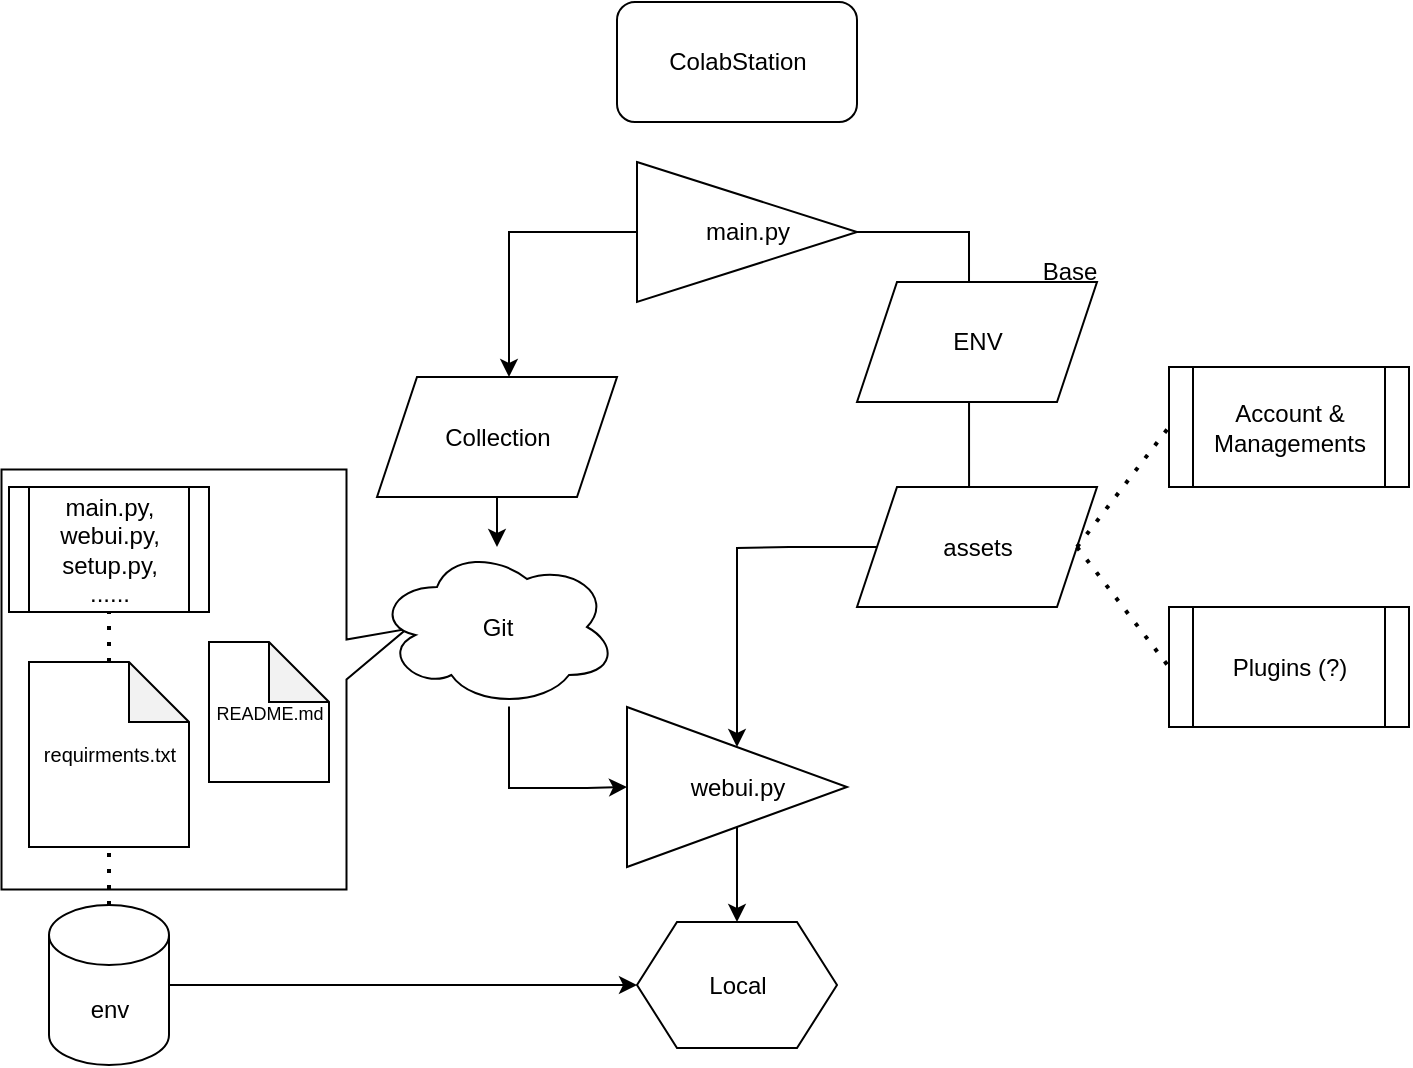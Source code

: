 <mxfile version="21.2.8" type="device">
  <diagram name="第 1 页" id="OSGekOuIvZKcCKcIKWOe">
    <mxGraphModel dx="1050" dy="629" grid="1" gridSize="10" guides="1" tooltips="1" connect="1" arrows="1" fold="1" page="1" pageScale="1" pageWidth="827" pageHeight="1169" math="0" shadow="0">
      <root>
        <mxCell id="0" />
        <mxCell id="1" parent="0" />
        <mxCell id="RH-qcDN0F1phCqsr0eUv-26" value="" style="shape=callout;whiteSpace=wrap;html=1;perimeter=calloutPerimeter;position2=0.62;rotation=-90;" vertex="1" parent="1">
          <mxGeometry x="60" y="277.5" width="210" height="202.5" as="geometry" />
        </mxCell>
        <mxCell id="ECLuFoMxSMb__V7UveCZ-1" value="ColabStation" style="rounded=1;whiteSpace=wrap;html=1;" parent="1" vertex="1">
          <mxGeometry x="371.5" y="40" width="120" height="60" as="geometry" />
        </mxCell>
        <mxCell id="ECLuFoMxSMb__V7UveCZ-2" value="Collection" style="shape=parallelogram;perimeter=parallelogramPerimeter;whiteSpace=wrap;html=1;fixedSize=1;" parent="1" vertex="1">
          <mxGeometry x="251.5" y="227.5" width="120" height="60" as="geometry" />
        </mxCell>
        <mxCell id="RH-qcDN0F1phCqsr0eUv-1" style="edgeStyle=orthogonalEdgeStyle;rounded=0;orthogonalLoop=1;jettySize=auto;html=1;entryX=0.55;entryY=0;entryDx=0;entryDy=0;entryPerimeter=0;" edge="1" parent="1" source="ECLuFoMxSMb__V7UveCZ-8" target="ECLuFoMxSMb__V7UveCZ-2">
          <mxGeometry relative="1" as="geometry" />
        </mxCell>
        <mxCell id="RH-qcDN0F1phCqsr0eUv-11" style="edgeStyle=orthogonalEdgeStyle;rounded=0;orthogonalLoop=1;jettySize=auto;html=1;" edge="1" parent="1" source="ECLuFoMxSMb__V7UveCZ-4" target="RH-qcDN0F1phCqsr0eUv-9">
          <mxGeometry relative="1" as="geometry">
            <Array as="points">
              <mxPoint x="457.5" y="313" />
              <mxPoint x="457.5" y="313" />
            </Array>
          </mxGeometry>
        </mxCell>
        <mxCell id="RH-qcDN0F1phCqsr0eUv-17" style="edgeStyle=orthogonalEdgeStyle;rounded=0;orthogonalLoop=1;jettySize=auto;html=1;entryX=0.467;entryY=0.625;entryDx=0;entryDy=0;entryPerimeter=0;" edge="1" parent="1" source="ECLuFoMxSMb__V7UveCZ-8" target="ECLuFoMxSMb__V7UveCZ-4">
          <mxGeometry relative="1" as="geometry">
            <Array as="points">
              <mxPoint x="547.5" y="155" />
            </Array>
          </mxGeometry>
        </mxCell>
        <mxCell id="ECLuFoMxSMb__V7UveCZ-8" value="&lt;div style=&quot;&quot;&gt;&lt;span style=&quot;background-color: initial;&quot;&gt;main.py&lt;/span&gt;&lt;/div&gt;" style="triangle;whiteSpace=wrap;html=1;align=center;" parent="1" vertex="1">
          <mxGeometry x="381.5" y="120" width="110" height="70" as="geometry" />
        </mxCell>
        <mxCell id="ECLuFoMxSMb__V7UveCZ-3" value="ENV" style="shape=parallelogram;perimeter=parallelogramPerimeter;whiteSpace=wrap;html=1;fixedSize=1;" parent="1" vertex="1">
          <mxGeometry x="491.5" y="180" width="120" height="60" as="geometry" />
        </mxCell>
        <mxCell id="RH-qcDN0F1phCqsr0eUv-6" value="Local" style="shape=hexagon;perimeter=hexagonPerimeter2;whiteSpace=wrap;html=1;fixedSize=1;" vertex="1" parent="1">
          <mxGeometry x="381.5" y="500" width="100" height="63" as="geometry" />
        </mxCell>
        <mxCell id="RH-qcDN0F1phCqsr0eUv-16" style="edgeStyle=orthogonalEdgeStyle;rounded=0;orthogonalLoop=1;jettySize=auto;html=1;entryX=0.5;entryY=0;entryDx=0;entryDy=0;" edge="1" parent="1" source="RH-qcDN0F1phCqsr0eUv-9" target="RH-qcDN0F1phCqsr0eUv-6">
          <mxGeometry relative="1" as="geometry" />
        </mxCell>
        <mxCell id="RH-qcDN0F1phCqsr0eUv-9" value="webui.py" style="triangle;whiteSpace=wrap;html=1;" vertex="1" parent="1">
          <mxGeometry x="376.5" y="392.5" width="110" height="80" as="geometry" />
        </mxCell>
        <mxCell id="RH-qcDN0F1phCqsr0eUv-12" value="" style="edgeStyle=orthogonalEdgeStyle;rounded=0;orthogonalLoop=1;jettySize=auto;html=1;" edge="1" parent="1" source="ECLuFoMxSMb__V7UveCZ-2" target="RH-qcDN0F1phCqsr0eUv-4">
          <mxGeometry relative="1" as="geometry">
            <mxPoint x="317.5" y="288" as="sourcePoint" />
            <mxPoint x="386.5" y="412" as="targetPoint" />
            <Array as="points" />
          </mxGeometry>
        </mxCell>
        <mxCell id="RH-qcDN0F1phCqsr0eUv-15" style="edgeStyle=orthogonalEdgeStyle;rounded=0;orthogonalLoop=1;jettySize=auto;html=1;entryX=0;entryY=0.5;entryDx=0;entryDy=0;" edge="1" parent="1" source="RH-qcDN0F1phCqsr0eUv-4" target="RH-qcDN0F1phCqsr0eUv-9">
          <mxGeometry relative="1" as="geometry">
            <Array as="points">
              <mxPoint x="317.5" y="433" />
              <mxPoint x="356.5" y="433" />
            </Array>
          </mxGeometry>
        </mxCell>
        <mxCell id="RH-qcDN0F1phCqsr0eUv-4" value="Git" style="ellipse;shape=cloud;whiteSpace=wrap;html=1;" vertex="1" parent="1">
          <mxGeometry x="251.5" y="312.5" width="120" height="80" as="geometry" />
        </mxCell>
        <mxCell id="ECLuFoMxSMb__V7UveCZ-4" value="assets" style="shape=parallelogram;perimeter=parallelogramPerimeter;whiteSpace=wrap;html=1;fixedSize=1;" parent="1" vertex="1">
          <mxGeometry x="491.5" y="282.5" width="120" height="60" as="geometry" />
        </mxCell>
        <mxCell id="RH-qcDN0F1phCqsr0eUv-18" value="Account &amp;amp; Managements" style="shape=process;whiteSpace=wrap;html=1;backgroundOutline=1;" vertex="1" parent="1">
          <mxGeometry x="647.5" y="222.5" width="120" height="60" as="geometry" />
        </mxCell>
        <mxCell id="RH-qcDN0F1phCqsr0eUv-19" value="Plugins (?)" style="shape=process;whiteSpace=wrap;html=1;backgroundOutline=1;" vertex="1" parent="1">
          <mxGeometry x="647.5" y="342.5" width="120" height="60" as="geometry" />
        </mxCell>
        <mxCell id="RH-qcDN0F1phCqsr0eUv-20" value="" style="endArrow=none;dashed=1;html=1;dashPattern=1 3;strokeWidth=2;rounded=0;entryX=0;entryY=0.5;entryDx=0;entryDy=0;exitX=1;exitY=0.5;exitDx=0;exitDy=0;" edge="1" parent="1" source="ECLuFoMxSMb__V7UveCZ-4" target="RH-qcDN0F1phCqsr0eUv-18">
          <mxGeometry width="50" height="50" relative="1" as="geometry">
            <mxPoint x="417.5" y="400" as="sourcePoint" />
            <mxPoint x="467.5" y="350" as="targetPoint" />
            <Array as="points" />
          </mxGeometry>
        </mxCell>
        <mxCell id="RH-qcDN0F1phCqsr0eUv-21" value="" style="endArrow=none;dashed=1;html=1;dashPattern=1 3;strokeWidth=2;rounded=0;entryX=0;entryY=0.5;entryDx=0;entryDy=0;exitX=1;exitY=0.5;exitDx=0;exitDy=0;" edge="1" parent="1" source="ECLuFoMxSMb__V7UveCZ-4" target="RH-qcDN0F1phCqsr0eUv-19">
          <mxGeometry width="50" height="50" relative="1" as="geometry">
            <mxPoint x="611.5" y="323" as="sourcePoint" />
            <mxPoint x="657.5" y="284" as="targetPoint" />
            <Array as="points" />
          </mxGeometry>
        </mxCell>
        <mxCell id="RH-qcDN0F1phCqsr0eUv-22" value="main.py, webui.py, setup.py,&lt;br&gt;......" style="shape=process;whiteSpace=wrap;html=1;backgroundOutline=1;" vertex="1" parent="1">
          <mxGeometry x="67.5" y="282.5" width="100" height="62.5" as="geometry" />
        </mxCell>
        <mxCell id="RH-qcDN0F1phCqsr0eUv-33" style="edgeStyle=orthogonalEdgeStyle;rounded=0;orthogonalLoop=1;jettySize=auto;html=1;entryX=0;entryY=0.5;entryDx=0;entryDy=0;" edge="1" parent="1" source="RH-qcDN0F1phCqsr0eUv-24" target="RH-qcDN0F1phCqsr0eUv-6">
          <mxGeometry relative="1" as="geometry" />
        </mxCell>
        <mxCell id="RH-qcDN0F1phCqsr0eUv-24" value="env" style="shape=cylinder3;whiteSpace=wrap;html=1;boundedLbl=1;backgroundOutline=1;size=15;" vertex="1" parent="1">
          <mxGeometry x="87.5" y="491.5" width="60" height="80" as="geometry" />
        </mxCell>
        <mxCell id="RH-qcDN0F1phCqsr0eUv-25" value="" style="endArrow=none;dashed=1;html=1;dashPattern=1 3;strokeWidth=2;rounded=0;entryX=0.5;entryY=1;entryDx=0;entryDy=0;exitX=0.5;exitY=0;exitDx=0;exitDy=0;exitPerimeter=0;" edge="1" parent="1" source="RH-qcDN0F1phCqsr0eUv-31" target="RH-qcDN0F1phCqsr0eUv-22">
          <mxGeometry width="50" height="50" relative="1" as="geometry">
            <mxPoint x="201.5" y="450" as="sourcePoint" />
            <mxPoint x="251.5" y="400" as="targetPoint" />
          </mxGeometry>
        </mxCell>
        <mxCell id="RH-qcDN0F1phCqsr0eUv-27" value="Base" style="text;html=1;strokeColor=none;fillColor=none;align=center;verticalAlign=middle;whiteSpace=wrap;rounded=0;" vertex="1" parent="1">
          <mxGeometry x="567.5" y="160" width="60" height="30" as="geometry" />
        </mxCell>
        <mxCell id="RH-qcDN0F1phCqsr0eUv-29" value="&lt;font style=&quot;font-size: 9px;&quot;&gt;README.md&lt;/font&gt;" style="shape=note;whiteSpace=wrap;html=1;backgroundOutline=1;darkOpacity=0.05;" vertex="1" parent="1">
          <mxGeometry x="167.5" y="360" width="60" height="70" as="geometry" />
        </mxCell>
        <mxCell id="RH-qcDN0F1phCqsr0eUv-32" value="" style="endArrow=none;dashed=1;html=1;dashPattern=1 3;strokeWidth=2;rounded=0;entryX=0.5;entryY=1;entryDx=0;entryDy=0;exitX=0.5;exitY=0;exitDx=0;exitDy=0;exitPerimeter=0;" edge="1" parent="1" source="RH-qcDN0F1phCqsr0eUv-24" target="RH-qcDN0F1phCqsr0eUv-31">
          <mxGeometry width="50" height="50" relative="1" as="geometry">
            <mxPoint x="137.5" y="492" as="sourcePoint" />
            <mxPoint x="137.5" y="345" as="targetPoint" />
          </mxGeometry>
        </mxCell>
        <mxCell id="RH-qcDN0F1phCqsr0eUv-31" value="&lt;font size=&quot;1&quot;&gt;requirments.txt&lt;/font&gt;" style="shape=note;whiteSpace=wrap;html=1;backgroundOutline=1;darkOpacity=0.05;" vertex="1" parent="1">
          <mxGeometry x="77.5" y="370" width="80" height="92.5" as="geometry" />
        </mxCell>
      </root>
    </mxGraphModel>
  </diagram>
</mxfile>
